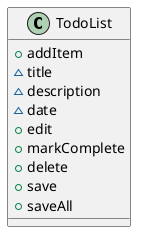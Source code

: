 @startuml
'https://plantuml.com/class-diagram


class TodoList {
    +addItem
    ~title
    ~description
    ~date
    +edit
    +markComplete
    +delete
    +save
    +saveAll
}


@enduml
